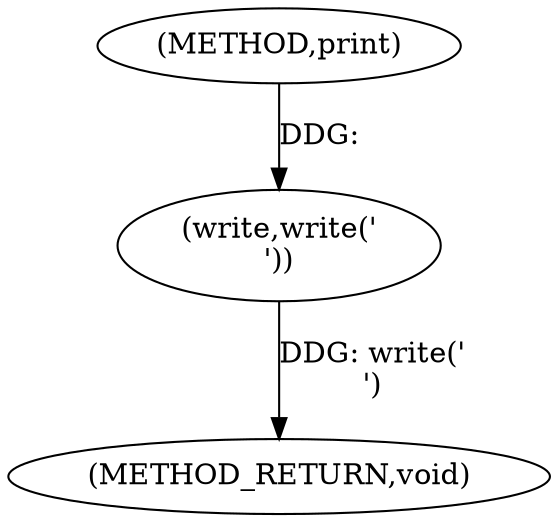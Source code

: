 digraph "print" {  
"1000252" [label = "(METHOD,print)" ]
"1000256" [label = "(METHOD_RETURN,void)" ]
"1000254" [label = "(write,write('\n'))" ]
  "1000254" -> "1000256"  [ label = "DDG: write('\n')"] 
  "1000252" -> "1000254"  [ label = "DDG: "] 
}
